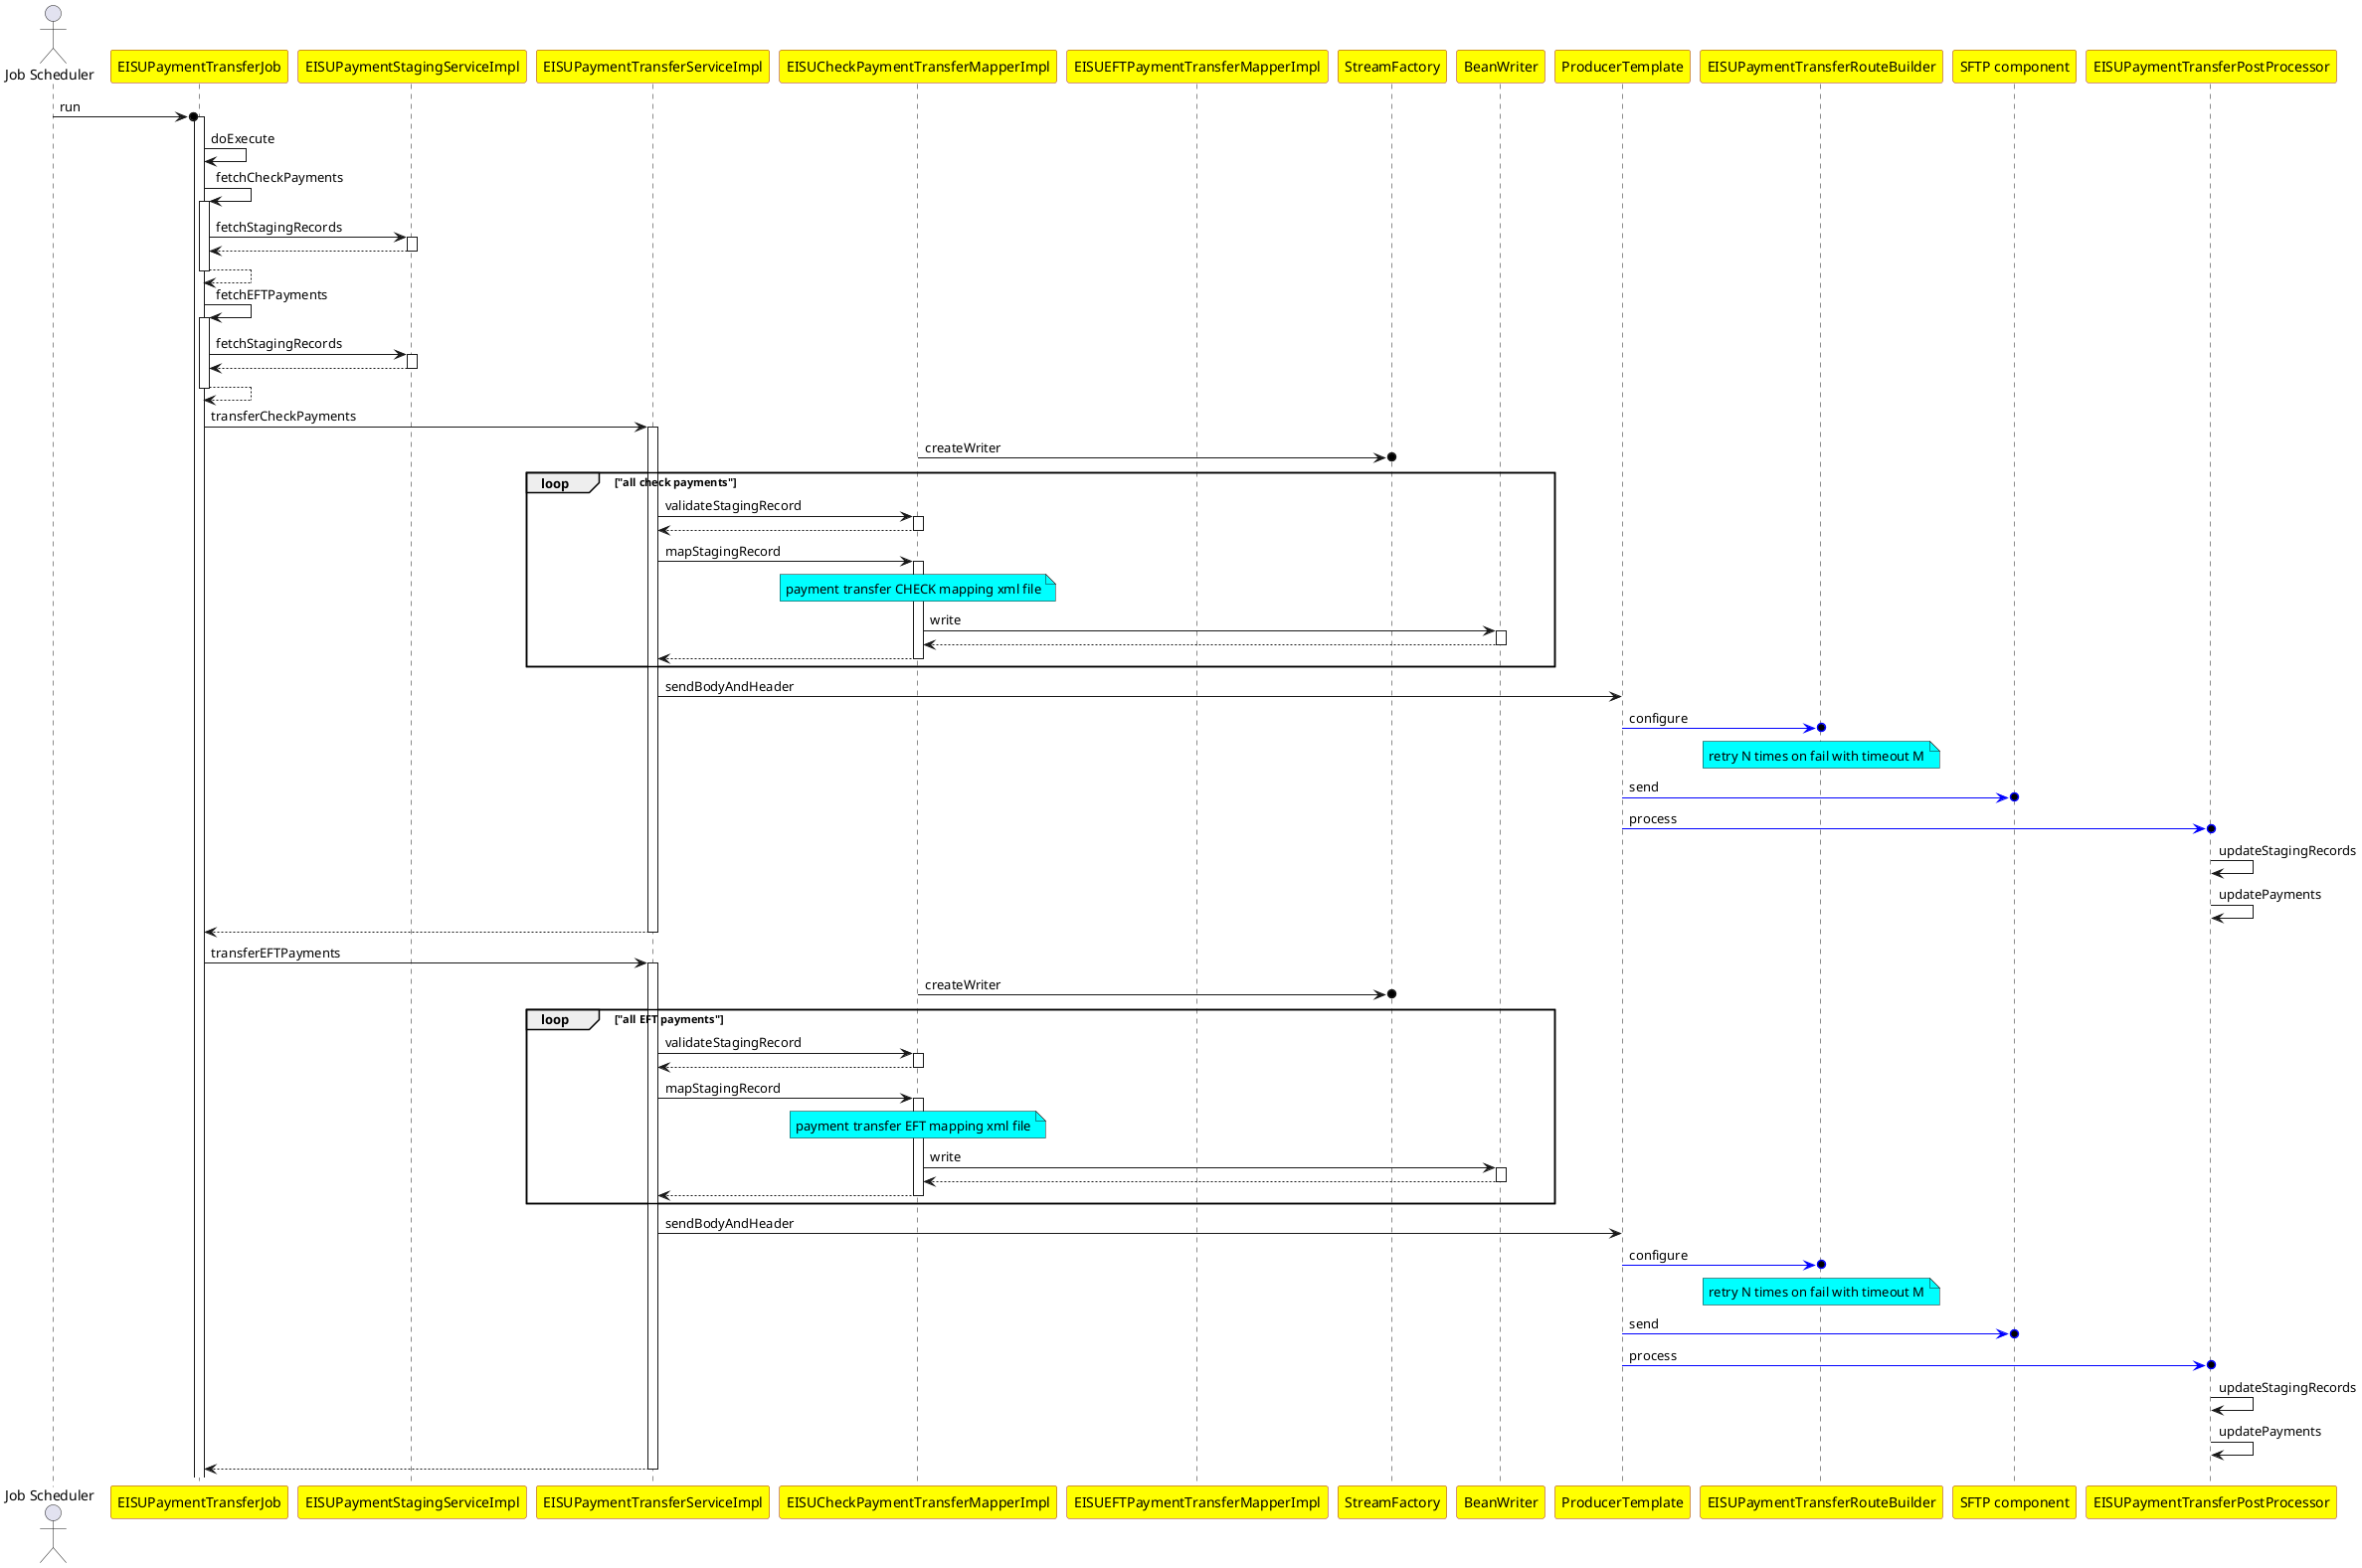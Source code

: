 @startuml
skinparam  participant {
  BackgroundColor yellow
  BorderColor brown
}

actor "Job Scheduler"
participant EISUPaymentTransferJob
participant EISUPaymentStagingServiceImpl
participant EISUPaymentTransferServiceImpl
participant EISUCheckPaymentTransferMapperImpl
participant EISUEFTPaymentTransferMapperImpl
participant StreamFactory
participant BeanWriter
participant ProducerTemplate
participant EISUPaymentTransferRouteBuilder
participant "SFTP component"
participant EISUPaymentTransferPostProcessor



"Job Scheduler" ->o EISUPaymentTransferJob ++ : run
EISUPaymentTransferJob -> EISUPaymentTransferJob: doExecute
EISUPaymentTransferJob -> EISUPaymentTransferJob ++ : fetchCheckPayments
EISUPaymentTransferJob -> EISUPaymentStagingServiceImpl ++ : fetchStagingRecords
return
return

EISUPaymentTransferJob -> EISUPaymentTransferJob ++ : fetchEFTPayments
EISUPaymentTransferJob -> EISUPaymentStagingServiceImpl ++: fetchStagingRecords
return
return

EISUPaymentTransferJob -> EISUPaymentTransferServiceImpl ++ : transferCheckPayments
EISUCheckPaymentTransferMapperImpl ->o StreamFactory :createWriter
loop "all check payments"
EISUPaymentTransferServiceImpl -> EISUCheckPaymentTransferMapperImpl ++ :validateStagingRecord
return
EISUPaymentTransferServiceImpl -> EISUCheckPaymentTransferMapperImpl ++ :mapStagingRecord
note over EISUCheckPaymentTransferMapperImpl #aqua :payment transfer CHECK mapping xml file
EISUCheckPaymentTransferMapperImpl -> BeanWriter ++ :write
return

return
end
EISUPaymentTransferServiceImpl -> ProducerTemplate : sendBodyAndHeader
ProducerTemplate -[#blue]>o EISUPaymentTransferRouteBuilder:configure
note over EISUPaymentTransferRouteBuilder #aqua : retry N times on fail with timeout M
ProducerTemplate -[#blue]>o "SFTP component":send
ProducerTemplate -[#blue]>o EISUPaymentTransferPostProcessor:process
EISUPaymentTransferPostProcessor -> EISUPaymentTransferPostProcessor:updateStagingRecords
EISUPaymentTransferPostProcessor -> EISUPaymentTransferPostProcessor:updatePayments
return

EISUPaymentTransferJob -> EISUPaymentTransferServiceImpl ++ : transferEFTPayments
EISUCheckPaymentTransferMapperImpl ->o StreamFactory :createWriter
loop "all EFT payments"
EISUPaymentTransferServiceImpl -> EISUCheckPaymentTransferMapperImpl ++ :validateStagingRecord
return
EISUPaymentTransferServiceImpl -> EISUCheckPaymentTransferMapperImpl ++ :mapStagingRecord
note over EISUCheckPaymentTransferMapperImpl #aqua :payment transfer EFT mapping xml file
EISUCheckPaymentTransferMapperImpl -> BeanWriter ++ :write
return

return
end
EISUPaymentTransferServiceImpl -> ProducerTemplate : sendBodyAndHeader
ProducerTemplate -[#blue]>o EISUPaymentTransferRouteBuilder:configure
note over EISUPaymentTransferRouteBuilder #aqua : retry N times on fail with timeout M
ProducerTemplate -[#blue]>o "SFTP component":send
ProducerTemplate -[#blue]>o EISUPaymentTransferPostProcessor:process
EISUPaymentTransferPostProcessor -> EISUPaymentTransferPostProcessor:updateStagingRecords
EISUPaymentTransferPostProcessor -> EISUPaymentTransferPostProcessor:updatePayments
return


@enduml




@enduml